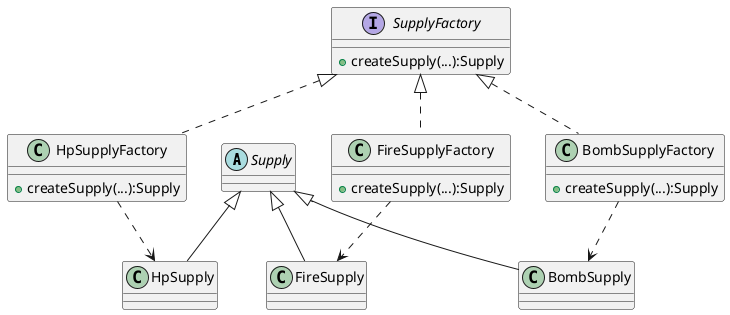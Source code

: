 @startuml
'https://plantuml.com/class-diagram

abstract class Supply
class HpSupply
class FireSupply
class BombSupply

interface SupplyFactory
{
    + createSupply(...):Supply
}

class HpSupplyFactory{
    + createSupply(...):Supply
}

class FireSupplyFactory{
    + createSupply(...):Supply
}

class BombSupplyFactory{
    + createSupply(...):Supply
}

Supply <|-down- HpSupply
Supply <|-down- FireSupply
Supply <|-down- BombSupply

SupplyFactory <|.. HpSupplyFactory
SupplyFactory <|.. FireSupplyFactory
SupplyFactory <|.. BombSupplyFactory

HpSupplyFactory ..> HpSupply
FireSupplyFactory ..> FireSupply
BombSupplyFactory ..> BombSupply
@enduml